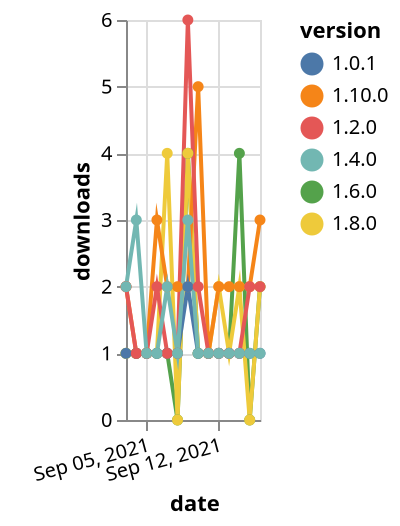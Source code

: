 {"$schema": "https://vega.github.io/schema/vega-lite/v5.json", "description": "A simple bar chart with embedded data.", "data": {"values": [{"date": "2021-09-03", "total": 338, "delta": 1, "version": "1.6.0"}, {"date": "2021-09-04", "total": 339, "delta": 1, "version": "1.6.0"}, {"date": "2021-09-05", "total": 340, "delta": 1, "version": "1.6.0"}, {"date": "2021-09-06", "total": 341, "delta": 1, "version": "1.6.0"}, {"date": "2021-09-07", "total": 342, "delta": 1, "version": "1.6.0"}, {"date": "2021-09-08", "total": 342, "delta": 0, "version": "1.6.0"}, {"date": "2021-09-09", "total": 346, "delta": 4, "version": "1.6.0"}, {"date": "2021-09-10", "total": 347, "delta": 1, "version": "1.6.0"}, {"date": "2021-09-11", "total": 348, "delta": 1, "version": "1.6.0"}, {"date": "2021-09-12", "total": 349, "delta": 1, "version": "1.6.0"}, {"date": "2021-09-13", "total": 350, "delta": 1, "version": "1.6.0"}, {"date": "2021-09-14", "total": 354, "delta": 4, "version": "1.6.0"}, {"date": "2021-09-15", "total": 354, "delta": 0, "version": "1.6.0"}, {"date": "2021-09-16", "total": 356, "delta": 2, "version": "1.6.0"}, {"date": "2021-09-03", "total": 664, "delta": 1, "version": "1.8.0"}, {"date": "2021-09-04", "total": 665, "delta": 1, "version": "1.8.0"}, {"date": "2021-09-05", "total": 666, "delta": 1, "version": "1.8.0"}, {"date": "2021-09-06", "total": 667, "delta": 1, "version": "1.8.0"}, {"date": "2021-09-07", "total": 671, "delta": 4, "version": "1.8.0"}, {"date": "2021-09-08", "total": 671, "delta": 0, "version": "1.8.0"}, {"date": "2021-09-09", "total": 675, "delta": 4, "version": "1.8.0"}, {"date": "2021-09-10", "total": 676, "delta": 1, "version": "1.8.0"}, {"date": "2021-09-11", "total": 677, "delta": 1, "version": "1.8.0"}, {"date": "2021-09-12", "total": 679, "delta": 2, "version": "1.8.0"}, {"date": "2021-09-13", "total": 680, "delta": 1, "version": "1.8.0"}, {"date": "2021-09-14", "total": 682, "delta": 2, "version": "1.8.0"}, {"date": "2021-09-15", "total": 682, "delta": 0, "version": "1.8.0"}, {"date": "2021-09-16", "total": 684, "delta": 2, "version": "1.8.0"}, {"date": "2021-09-03", "total": 215, "delta": 2, "version": "1.10.0"}, {"date": "2021-09-04", "total": 216, "delta": 1, "version": "1.10.0"}, {"date": "2021-09-05", "total": 217, "delta": 1, "version": "1.10.0"}, {"date": "2021-09-06", "total": 220, "delta": 3, "version": "1.10.0"}, {"date": "2021-09-07", "total": 222, "delta": 2, "version": "1.10.0"}, {"date": "2021-09-08", "total": 224, "delta": 2, "version": "1.10.0"}, {"date": "2021-09-09", "total": 226, "delta": 2, "version": "1.10.0"}, {"date": "2021-09-10", "total": 231, "delta": 5, "version": "1.10.0"}, {"date": "2021-09-11", "total": 232, "delta": 1, "version": "1.10.0"}, {"date": "2021-09-12", "total": 234, "delta": 2, "version": "1.10.0"}, {"date": "2021-09-13", "total": 236, "delta": 2, "version": "1.10.0"}, {"date": "2021-09-14", "total": 238, "delta": 2, "version": "1.10.0"}, {"date": "2021-09-15", "total": 240, "delta": 2, "version": "1.10.0"}, {"date": "2021-09-16", "total": 243, "delta": 3, "version": "1.10.0"}, {"date": "2021-09-03", "total": 269, "delta": 1, "version": "1.0.1"}, {"date": "2021-09-04", "total": 270, "delta": 1, "version": "1.0.1"}, {"date": "2021-09-05", "total": 271, "delta": 1, "version": "1.0.1"}, {"date": "2021-09-06", "total": 272, "delta": 1, "version": "1.0.1"}, {"date": "2021-09-07", "total": 273, "delta": 1, "version": "1.0.1"}, {"date": "2021-09-08", "total": 274, "delta": 1, "version": "1.0.1"}, {"date": "2021-09-09", "total": 276, "delta": 2, "version": "1.0.1"}, {"date": "2021-09-10", "total": 277, "delta": 1, "version": "1.0.1"}, {"date": "2021-09-11", "total": 278, "delta": 1, "version": "1.0.1"}, {"date": "2021-09-12", "total": 279, "delta": 1, "version": "1.0.1"}, {"date": "2021-09-13", "total": 280, "delta": 1, "version": "1.0.1"}, {"date": "2021-09-14", "total": 281, "delta": 1, "version": "1.0.1"}, {"date": "2021-09-15", "total": 282, "delta": 1, "version": "1.0.1"}, {"date": "2021-09-16", "total": 283, "delta": 1, "version": "1.0.1"}, {"date": "2021-09-03", "total": 888, "delta": 2, "version": "1.2.0"}, {"date": "2021-09-04", "total": 889, "delta": 1, "version": "1.2.0"}, {"date": "2021-09-05", "total": 890, "delta": 1, "version": "1.2.0"}, {"date": "2021-09-06", "total": 892, "delta": 2, "version": "1.2.0"}, {"date": "2021-09-07", "total": 893, "delta": 1, "version": "1.2.0"}, {"date": "2021-09-08", "total": 894, "delta": 1, "version": "1.2.0"}, {"date": "2021-09-09", "total": 900, "delta": 6, "version": "1.2.0"}, {"date": "2021-09-10", "total": 902, "delta": 2, "version": "1.2.0"}, {"date": "2021-09-11", "total": 903, "delta": 1, "version": "1.2.0"}, {"date": "2021-09-12", "total": 904, "delta": 1, "version": "1.2.0"}, {"date": "2021-09-13", "total": 905, "delta": 1, "version": "1.2.0"}, {"date": "2021-09-14", "total": 906, "delta": 1, "version": "1.2.0"}, {"date": "2021-09-15", "total": 908, "delta": 2, "version": "1.2.0"}, {"date": "2021-09-16", "total": 910, "delta": 2, "version": "1.2.0"}, {"date": "2021-09-03", "total": 1365, "delta": 2, "version": "1.4.0"}, {"date": "2021-09-04", "total": 1368, "delta": 3, "version": "1.4.0"}, {"date": "2021-09-05", "total": 1369, "delta": 1, "version": "1.4.0"}, {"date": "2021-09-06", "total": 1370, "delta": 1, "version": "1.4.0"}, {"date": "2021-09-07", "total": 1372, "delta": 2, "version": "1.4.0"}, {"date": "2021-09-08", "total": 1373, "delta": 1, "version": "1.4.0"}, {"date": "2021-09-09", "total": 1376, "delta": 3, "version": "1.4.0"}, {"date": "2021-09-10", "total": 1377, "delta": 1, "version": "1.4.0"}, {"date": "2021-09-11", "total": 1378, "delta": 1, "version": "1.4.0"}, {"date": "2021-09-12", "total": 1379, "delta": 1, "version": "1.4.0"}, {"date": "2021-09-13", "total": 1380, "delta": 1, "version": "1.4.0"}, {"date": "2021-09-14", "total": 1381, "delta": 1, "version": "1.4.0"}, {"date": "2021-09-15", "total": 1382, "delta": 1, "version": "1.4.0"}, {"date": "2021-09-16", "total": 1383, "delta": 1, "version": "1.4.0"}]}, "width": "container", "mark": {"type": "line", "point": {"filled": true}}, "encoding": {"x": {"field": "date", "type": "temporal", "timeUnit": "yearmonthdate", "title": "date", "axis": {"labelAngle": -15}}, "y": {"field": "delta", "type": "quantitative", "title": "downloads"}, "color": {"field": "version", "type": "nominal"}, "tooltip": {"field": "delta"}}}
